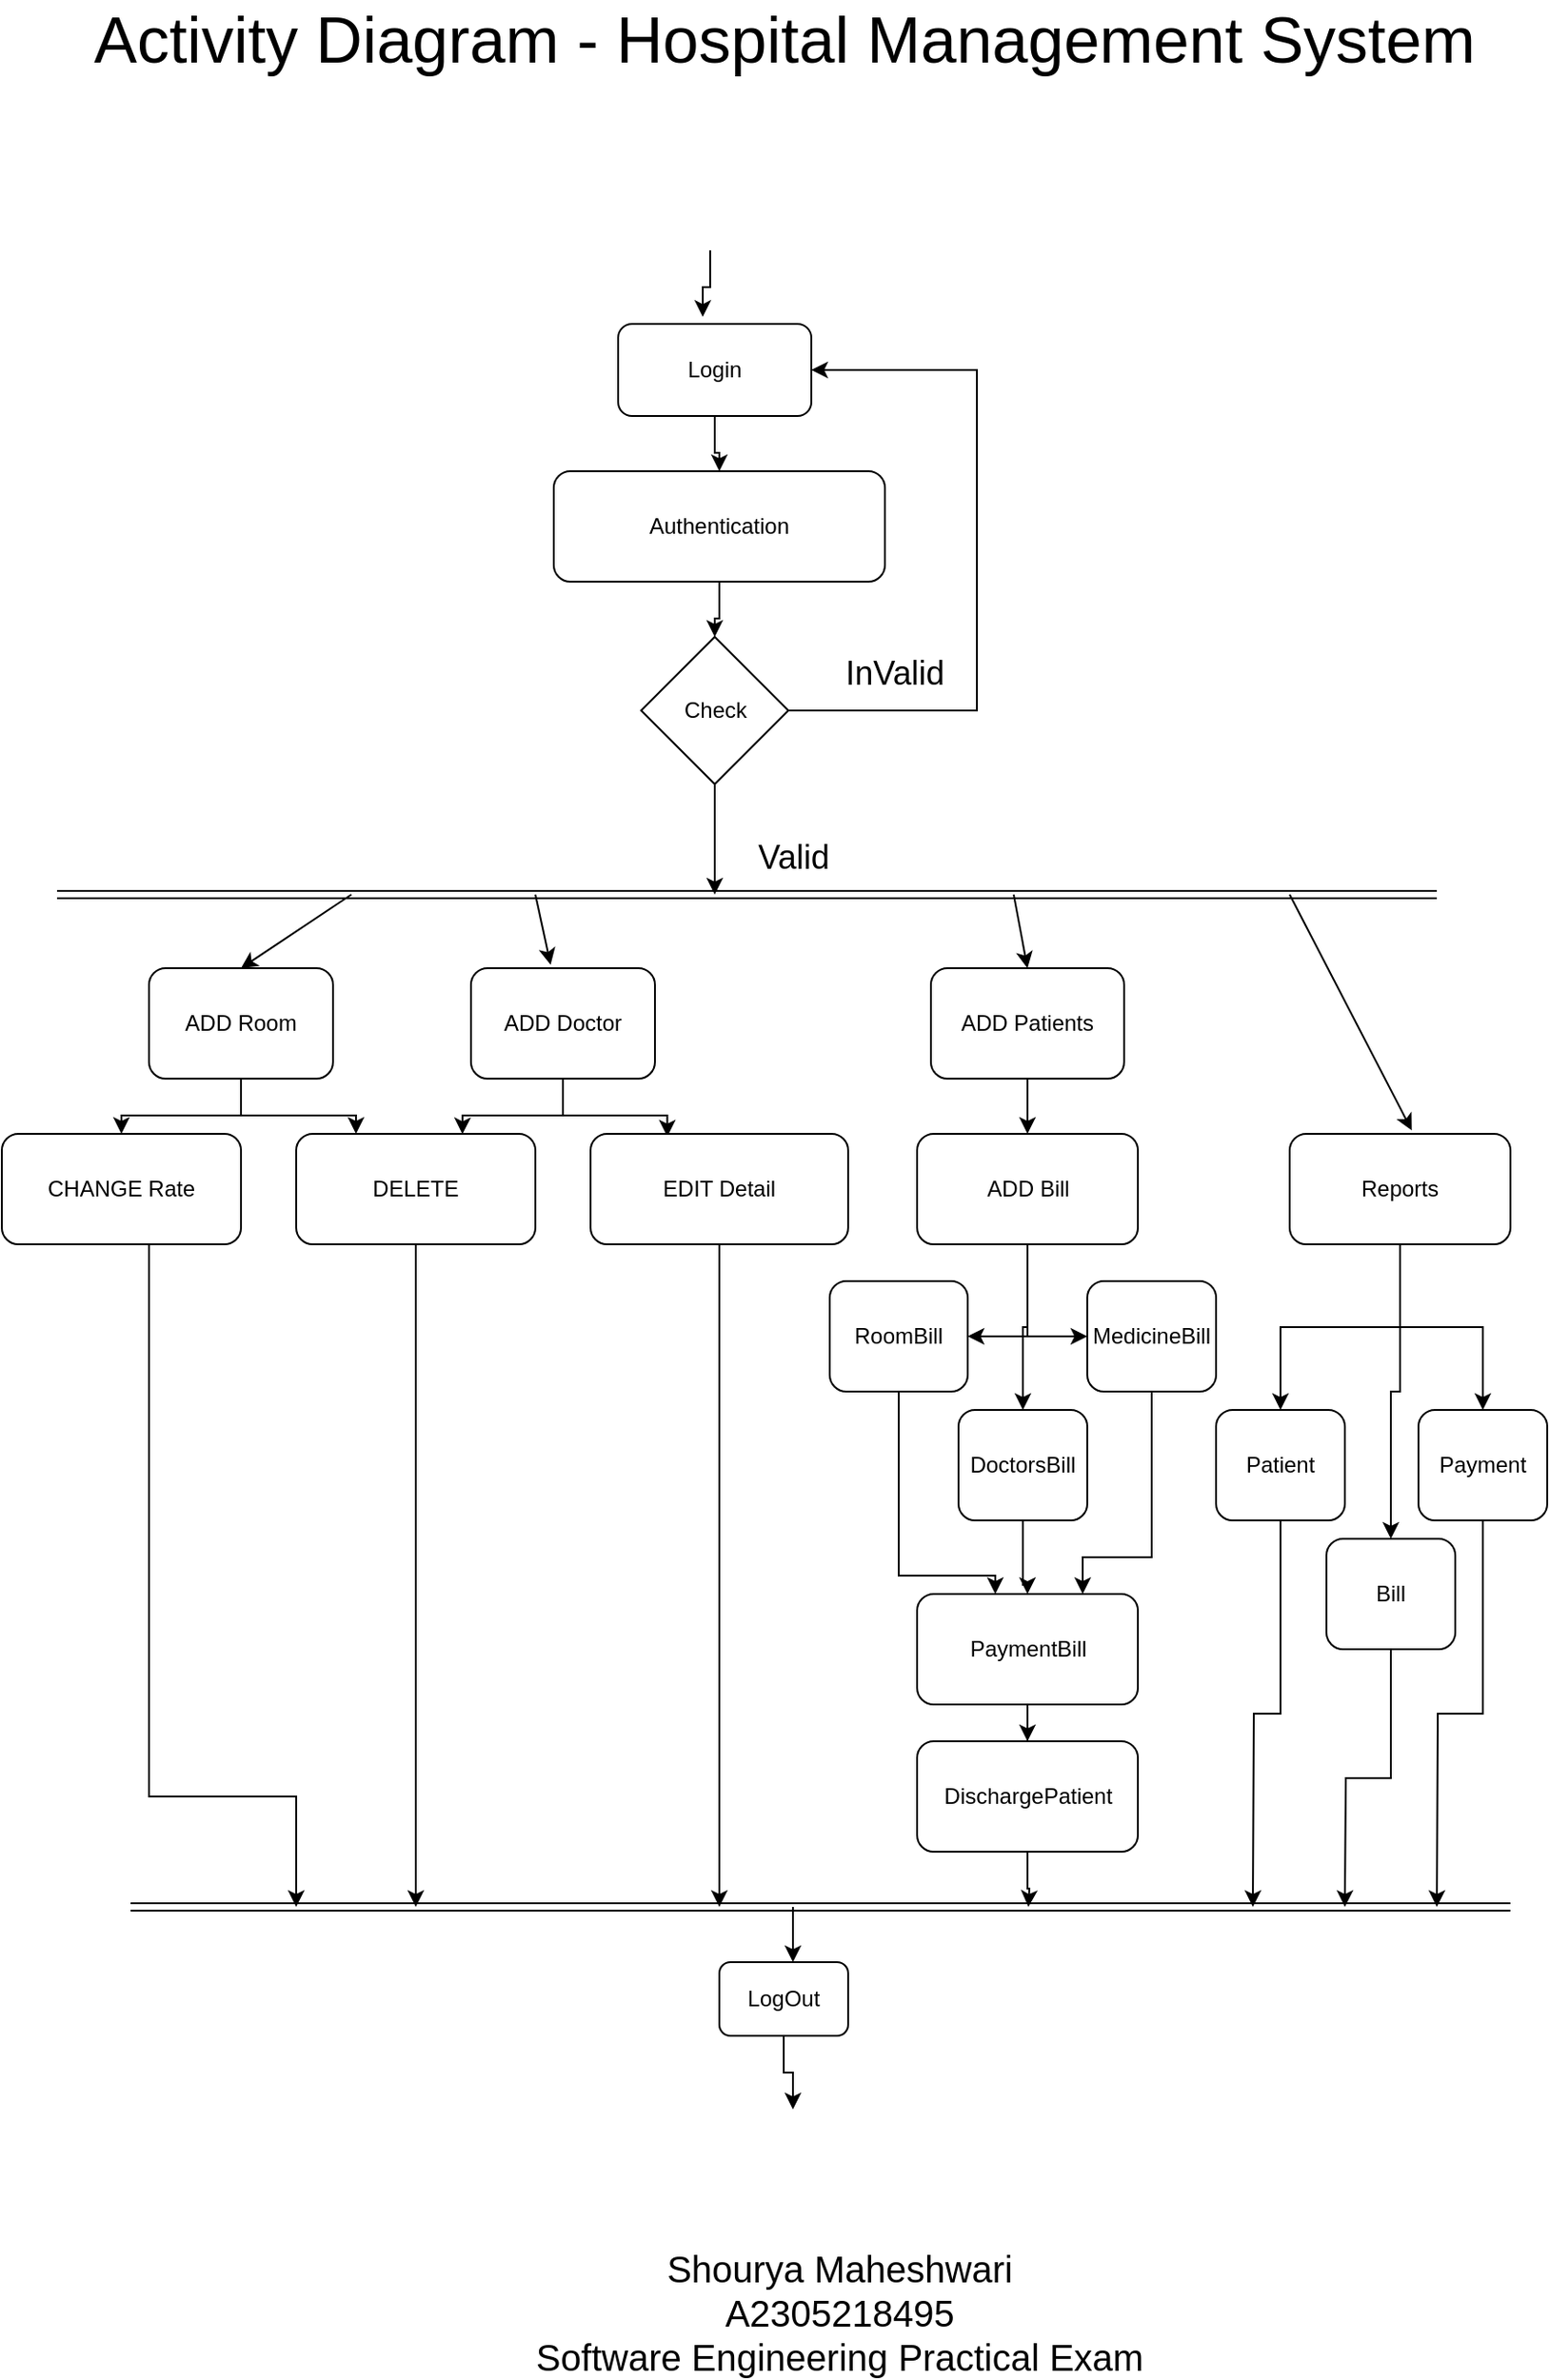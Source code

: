 <mxfile version="14.6.13" type="github">
  <diagram id="VlgJWXHjnkdOSfZhmLRd" name="Page-1">
    <mxGraphModel dx="1483" dy="783" grid="1" gridSize="10" guides="1" tooltips="1" connect="1" arrows="1" fold="1" page="1" pageScale="1" pageWidth="850" pageHeight="1100" math="0" shadow="0">
      <root>
        <mxCell id="0" />
        <mxCell id="1" parent="0" />
        <mxCell id="HFrr8dKNH874aeNnL6vB-60" style="edgeStyle=orthogonalEdgeStyle;rounded=0;orthogonalLoop=1;jettySize=auto;html=1;entryX=0.438;entryY=-0.077;entryDx=0;entryDy=0;entryPerimeter=0;" edge="1" parent="1" source="HFrr8dKNH874aeNnL6vB-45" target="HFrr8dKNH874aeNnL6vB-46">
          <mxGeometry relative="1" as="geometry" />
        </mxCell>
        <mxCell id="HFrr8dKNH874aeNnL6vB-45" value="" style="shape=image;html=1;verticalAlign=top;verticalLabelPosition=bottom;labelBackgroundColor=#ffffff;imageAspect=0;aspect=fixed;image=https://cdn4.iconfinder.com/data/icons/essential-app-2/16/record-round-circle-dot-128.png" vertex="1" parent="1">
          <mxGeometry x="355" y="100" width="60" height="60" as="geometry" />
        </mxCell>
        <mxCell id="HFrr8dKNH874aeNnL6vB-61" style="edgeStyle=orthogonalEdgeStyle;rounded=0;orthogonalLoop=1;jettySize=auto;html=1;entryX=0.5;entryY=0;entryDx=0;entryDy=0;" edge="1" parent="1" source="HFrr8dKNH874aeNnL6vB-46" target="HFrr8dKNH874aeNnL6vB-47">
          <mxGeometry relative="1" as="geometry" />
        </mxCell>
        <mxCell id="HFrr8dKNH874aeNnL6vB-46" value="Login" style="rounded=1;whiteSpace=wrap;html=1;" vertex="1" parent="1">
          <mxGeometry x="335" y="200" width="105" height="50" as="geometry" />
        </mxCell>
        <mxCell id="HFrr8dKNH874aeNnL6vB-62" style="edgeStyle=orthogonalEdgeStyle;rounded=0;orthogonalLoop=1;jettySize=auto;html=1;entryX=0.5;entryY=0;entryDx=0;entryDy=0;" edge="1" parent="1" source="HFrr8dKNH874aeNnL6vB-47" target="HFrr8dKNH874aeNnL6vB-48">
          <mxGeometry relative="1" as="geometry" />
        </mxCell>
        <mxCell id="HFrr8dKNH874aeNnL6vB-47" value="Authentication" style="rounded=1;whiteSpace=wrap;html=1;" vertex="1" parent="1">
          <mxGeometry x="300" y="280" width="180" height="60" as="geometry" />
        </mxCell>
        <mxCell id="HFrr8dKNH874aeNnL6vB-63" style="edgeStyle=orthogonalEdgeStyle;rounded=0;orthogonalLoop=1;jettySize=auto;html=1;" edge="1" parent="1" source="HFrr8dKNH874aeNnL6vB-48">
          <mxGeometry relative="1" as="geometry">
            <mxPoint x="387.5" y="510.0" as="targetPoint" />
          </mxGeometry>
        </mxCell>
        <mxCell id="HFrr8dKNH874aeNnL6vB-106" style="edgeStyle=orthogonalEdgeStyle;rounded=0;orthogonalLoop=1;jettySize=auto;html=1;entryX=1;entryY=0.5;entryDx=0;entryDy=0;" edge="1" parent="1" source="HFrr8dKNH874aeNnL6vB-48" target="HFrr8dKNH874aeNnL6vB-46">
          <mxGeometry relative="1" as="geometry">
            <Array as="points">
              <mxPoint x="530" y="410" />
              <mxPoint x="530" y="225" />
            </Array>
          </mxGeometry>
        </mxCell>
        <mxCell id="HFrr8dKNH874aeNnL6vB-48" value="Check" style="rhombus;whiteSpace=wrap;html=1;" vertex="1" parent="1">
          <mxGeometry x="347.5" y="370" width="80" height="80" as="geometry" />
        </mxCell>
        <mxCell id="HFrr8dKNH874aeNnL6vB-49" value="" style="shape=link;html=1;" edge="1" parent="1">
          <mxGeometry width="100" relative="1" as="geometry">
            <mxPoint x="30" y="510" as="sourcePoint" />
            <mxPoint x="780" y="510" as="targetPoint" />
          </mxGeometry>
        </mxCell>
        <mxCell id="HFrr8dKNH874aeNnL6vB-69" style="edgeStyle=orthogonalEdgeStyle;rounded=0;orthogonalLoop=1;jettySize=auto;html=1;entryX=0.5;entryY=0;entryDx=0;entryDy=0;" edge="1" parent="1" source="HFrr8dKNH874aeNnL6vB-52" target="HFrr8dKNH874aeNnL6vB-59">
          <mxGeometry relative="1" as="geometry" />
        </mxCell>
        <mxCell id="HFrr8dKNH874aeNnL6vB-70" style="edgeStyle=orthogonalEdgeStyle;rounded=0;orthogonalLoop=1;jettySize=auto;html=1;entryX=0.25;entryY=0;entryDx=0;entryDy=0;" edge="1" parent="1" source="HFrr8dKNH874aeNnL6vB-52" target="HFrr8dKNH874aeNnL6vB-58">
          <mxGeometry relative="1" as="geometry" />
        </mxCell>
        <mxCell id="HFrr8dKNH874aeNnL6vB-52" value="ADD Room" style="rounded=1;whiteSpace=wrap;html=1;" vertex="1" parent="1">
          <mxGeometry x="80" y="550" width="100" height="60" as="geometry" />
        </mxCell>
        <mxCell id="HFrr8dKNH874aeNnL6vB-71" style="edgeStyle=orthogonalEdgeStyle;rounded=0;orthogonalLoop=1;jettySize=auto;html=1;entryX=0.695;entryY=0.003;entryDx=0;entryDy=0;entryPerimeter=0;" edge="1" parent="1" source="HFrr8dKNH874aeNnL6vB-53" target="HFrr8dKNH874aeNnL6vB-58">
          <mxGeometry relative="1" as="geometry" />
        </mxCell>
        <mxCell id="HFrr8dKNH874aeNnL6vB-72" style="edgeStyle=orthogonalEdgeStyle;rounded=0;orthogonalLoop=1;jettySize=auto;html=1;entryX=0.298;entryY=0.025;entryDx=0;entryDy=0;entryPerimeter=0;" edge="1" parent="1" source="HFrr8dKNH874aeNnL6vB-53" target="HFrr8dKNH874aeNnL6vB-56">
          <mxGeometry relative="1" as="geometry" />
        </mxCell>
        <mxCell id="HFrr8dKNH874aeNnL6vB-53" value="ADD Doctor" style="rounded=1;whiteSpace=wrap;html=1;" vertex="1" parent="1">
          <mxGeometry x="255" y="550" width="100" height="60" as="geometry" />
        </mxCell>
        <mxCell id="HFrr8dKNH874aeNnL6vB-73" style="edgeStyle=orthogonalEdgeStyle;rounded=0;orthogonalLoop=1;jettySize=auto;html=1;" edge="1" parent="1" source="HFrr8dKNH874aeNnL6vB-54" target="HFrr8dKNH874aeNnL6vB-55">
          <mxGeometry relative="1" as="geometry" />
        </mxCell>
        <mxCell id="HFrr8dKNH874aeNnL6vB-54" value="ADD Patients" style="rounded=1;whiteSpace=wrap;html=1;" vertex="1" parent="1">
          <mxGeometry x="505" y="550" width="105" height="60" as="geometry" />
        </mxCell>
        <mxCell id="HFrr8dKNH874aeNnL6vB-83" style="edgeStyle=orthogonalEdgeStyle;rounded=0;orthogonalLoop=1;jettySize=auto;html=1;entryX=1;entryY=0.5;entryDx=0;entryDy=0;" edge="1" parent="1" source="HFrr8dKNH874aeNnL6vB-55" target="HFrr8dKNH874aeNnL6vB-77">
          <mxGeometry relative="1" as="geometry" />
        </mxCell>
        <mxCell id="HFrr8dKNH874aeNnL6vB-84" style="edgeStyle=orthogonalEdgeStyle;rounded=0;orthogonalLoop=1;jettySize=auto;html=1;entryX=0;entryY=0.5;entryDx=0;entryDy=0;" edge="1" parent="1" source="HFrr8dKNH874aeNnL6vB-55" target="HFrr8dKNH874aeNnL6vB-76">
          <mxGeometry relative="1" as="geometry" />
        </mxCell>
        <mxCell id="HFrr8dKNH874aeNnL6vB-85" style="edgeStyle=orthogonalEdgeStyle;rounded=0;orthogonalLoop=1;jettySize=auto;html=1;entryX=0.5;entryY=0;entryDx=0;entryDy=0;" edge="1" parent="1" source="HFrr8dKNH874aeNnL6vB-55" target="HFrr8dKNH874aeNnL6vB-75">
          <mxGeometry relative="1" as="geometry" />
        </mxCell>
        <mxCell id="HFrr8dKNH874aeNnL6vB-55" value="ADD Bill" style="rounded=1;whiteSpace=wrap;html=1;" vertex="1" parent="1">
          <mxGeometry x="497.5" y="640" width="120" height="60" as="geometry" />
        </mxCell>
        <mxCell id="HFrr8dKNH874aeNnL6vB-97" style="edgeStyle=orthogonalEdgeStyle;rounded=0;orthogonalLoop=1;jettySize=auto;html=1;" edge="1" parent="1" source="HFrr8dKNH874aeNnL6vB-56">
          <mxGeometry relative="1" as="geometry">
            <mxPoint x="390" y="1060" as="targetPoint" />
          </mxGeometry>
        </mxCell>
        <mxCell id="HFrr8dKNH874aeNnL6vB-56" value="EDIT Detail" style="rounded=1;whiteSpace=wrap;html=1;" vertex="1" parent="1">
          <mxGeometry x="320" y="640" width="140" height="60" as="geometry" />
        </mxCell>
        <mxCell id="HFrr8dKNH874aeNnL6vB-90" style="edgeStyle=orthogonalEdgeStyle;rounded=0;orthogonalLoop=1;jettySize=auto;html=1;entryX=0.5;entryY=0;entryDx=0;entryDy=0;" edge="1" parent="1" source="HFrr8dKNH874aeNnL6vB-57" target="HFrr8dKNH874aeNnL6vB-80">
          <mxGeometry relative="1" as="geometry" />
        </mxCell>
        <mxCell id="HFrr8dKNH874aeNnL6vB-91" style="edgeStyle=orthogonalEdgeStyle;rounded=0;orthogonalLoop=1;jettySize=auto;html=1;exitX=0.5;exitY=1;exitDx=0;exitDy=0;" edge="1" parent="1" source="HFrr8dKNH874aeNnL6vB-57" target="HFrr8dKNH874aeNnL6vB-82">
          <mxGeometry relative="1" as="geometry" />
        </mxCell>
        <mxCell id="HFrr8dKNH874aeNnL6vB-92" style="edgeStyle=orthogonalEdgeStyle;rounded=0;orthogonalLoop=1;jettySize=auto;html=1;entryX=0.5;entryY=0;entryDx=0;entryDy=0;" edge="1" parent="1" source="HFrr8dKNH874aeNnL6vB-57" target="HFrr8dKNH874aeNnL6vB-81">
          <mxGeometry relative="1" as="geometry" />
        </mxCell>
        <mxCell id="HFrr8dKNH874aeNnL6vB-57" value="Reports" style="rounded=1;whiteSpace=wrap;html=1;" vertex="1" parent="1">
          <mxGeometry x="700" y="640" width="120" height="60" as="geometry" />
        </mxCell>
        <mxCell id="HFrr8dKNH874aeNnL6vB-96" style="edgeStyle=orthogonalEdgeStyle;rounded=0;orthogonalLoop=1;jettySize=auto;html=1;" edge="1" parent="1" source="HFrr8dKNH874aeNnL6vB-58">
          <mxGeometry relative="1" as="geometry">
            <mxPoint x="225" y="1060" as="targetPoint" />
          </mxGeometry>
        </mxCell>
        <mxCell id="HFrr8dKNH874aeNnL6vB-58" value="DELETE" style="rounded=1;whiteSpace=wrap;html=1;" vertex="1" parent="1">
          <mxGeometry x="160" y="640" width="130" height="60" as="geometry" />
        </mxCell>
        <mxCell id="HFrr8dKNH874aeNnL6vB-95" style="edgeStyle=orthogonalEdgeStyle;rounded=0;orthogonalLoop=1;jettySize=auto;html=1;" edge="1" parent="1" source="HFrr8dKNH874aeNnL6vB-59">
          <mxGeometry relative="1" as="geometry">
            <mxPoint x="160" y="1060" as="targetPoint" />
            <Array as="points">
              <mxPoint x="80" y="1000" />
              <mxPoint x="160" y="1000" />
            </Array>
          </mxGeometry>
        </mxCell>
        <mxCell id="HFrr8dKNH874aeNnL6vB-59" value="CHANGE Rate" style="rounded=1;whiteSpace=wrap;html=1;" vertex="1" parent="1">
          <mxGeometry y="640" width="130" height="60" as="geometry" />
        </mxCell>
        <mxCell id="HFrr8dKNH874aeNnL6vB-64" value="" style="endArrow=classic;html=1;entryX=0.5;entryY=0;entryDx=0;entryDy=0;" edge="1" parent="1" target="HFrr8dKNH874aeNnL6vB-52">
          <mxGeometry width="50" height="50" relative="1" as="geometry">
            <mxPoint x="190" y="510" as="sourcePoint" />
            <mxPoint x="240" y="510" as="targetPoint" />
          </mxGeometry>
        </mxCell>
        <mxCell id="HFrr8dKNH874aeNnL6vB-65" value="" style="endArrow=classic;html=1;entryX=0.433;entryY=-0.031;entryDx=0;entryDy=0;entryPerimeter=0;" edge="1" parent="1" target="HFrr8dKNH874aeNnL6vB-53">
          <mxGeometry width="50" height="50" relative="1" as="geometry">
            <mxPoint x="290" y="510" as="sourcePoint" />
            <mxPoint x="140" y="560.0" as="targetPoint" />
          </mxGeometry>
        </mxCell>
        <mxCell id="HFrr8dKNH874aeNnL6vB-66" value="" style="endArrow=classic;html=1;entryX=0.5;entryY=0;entryDx=0;entryDy=0;" edge="1" parent="1" target="HFrr8dKNH874aeNnL6vB-54">
          <mxGeometry width="50" height="50" relative="1" as="geometry">
            <mxPoint x="550" y="510" as="sourcePoint" />
            <mxPoint x="150" y="570.0" as="targetPoint" />
          </mxGeometry>
        </mxCell>
        <mxCell id="HFrr8dKNH874aeNnL6vB-67" value="" style="endArrow=classic;html=1;entryX=0.553;entryY=-0.031;entryDx=0;entryDy=0;entryPerimeter=0;" edge="1" parent="1" target="HFrr8dKNH874aeNnL6vB-57">
          <mxGeometry width="50" height="50" relative="1" as="geometry">
            <mxPoint x="700" y="510" as="sourcePoint" />
            <mxPoint x="567.5" y="560.0" as="targetPoint" />
          </mxGeometry>
        </mxCell>
        <mxCell id="HFrr8dKNH874aeNnL6vB-93" style="edgeStyle=orthogonalEdgeStyle;rounded=0;orthogonalLoop=1;jettySize=auto;html=1;entryX=0.5;entryY=0;entryDx=0;entryDy=0;" edge="1" parent="1" source="HFrr8dKNH874aeNnL6vB-74" target="HFrr8dKNH874aeNnL6vB-89">
          <mxGeometry relative="1" as="geometry" />
        </mxCell>
        <mxCell id="HFrr8dKNH874aeNnL6vB-74" value="PaymentBill" style="rounded=1;whiteSpace=wrap;html=1;" vertex="1" parent="1">
          <mxGeometry x="497.5" y="890" width="120" height="60" as="geometry" />
        </mxCell>
        <mxCell id="HFrr8dKNH874aeNnL6vB-87" style="edgeStyle=orthogonalEdgeStyle;rounded=0;orthogonalLoop=1;jettySize=auto;html=1;entryX=0.5;entryY=0;entryDx=0;entryDy=0;" edge="1" parent="1" source="HFrr8dKNH874aeNnL6vB-75" target="HFrr8dKNH874aeNnL6vB-74">
          <mxGeometry relative="1" as="geometry">
            <Array as="points">
              <mxPoint x="555" y="885" />
              <mxPoint x="558" y="885" />
            </Array>
          </mxGeometry>
        </mxCell>
        <mxCell id="HFrr8dKNH874aeNnL6vB-75" value="DoctorsBill" style="rounded=1;whiteSpace=wrap;html=1;" vertex="1" parent="1">
          <mxGeometry x="520" y="790" width="70" height="60" as="geometry" />
        </mxCell>
        <mxCell id="HFrr8dKNH874aeNnL6vB-88" style="edgeStyle=orthogonalEdgeStyle;rounded=0;orthogonalLoop=1;jettySize=auto;html=1;entryX=0.75;entryY=0;entryDx=0;entryDy=0;" edge="1" parent="1" source="HFrr8dKNH874aeNnL6vB-76" target="HFrr8dKNH874aeNnL6vB-74">
          <mxGeometry relative="1" as="geometry">
            <Array as="points">
              <mxPoint x="625" y="870" />
              <mxPoint x="588" y="870" />
            </Array>
          </mxGeometry>
        </mxCell>
        <mxCell id="HFrr8dKNH874aeNnL6vB-76" value="MedicineBill" style="rounded=1;whiteSpace=wrap;html=1;" vertex="1" parent="1">
          <mxGeometry x="590" y="720" width="70" height="60" as="geometry" />
        </mxCell>
        <mxCell id="HFrr8dKNH874aeNnL6vB-86" style="edgeStyle=orthogonalEdgeStyle;rounded=0;orthogonalLoop=1;jettySize=auto;html=1;" edge="1" parent="1" source="HFrr8dKNH874aeNnL6vB-77" target="HFrr8dKNH874aeNnL6vB-74">
          <mxGeometry relative="1" as="geometry">
            <Array as="points">
              <mxPoint x="488" y="880" />
              <mxPoint x="540" y="880" />
            </Array>
          </mxGeometry>
        </mxCell>
        <mxCell id="HFrr8dKNH874aeNnL6vB-77" value="RoomBill" style="rounded=1;whiteSpace=wrap;html=1;" vertex="1" parent="1">
          <mxGeometry x="450" y="720" width="75" height="60" as="geometry" />
        </mxCell>
        <mxCell id="HFrr8dKNH874aeNnL6vB-99" style="edgeStyle=orthogonalEdgeStyle;rounded=0;orthogonalLoop=1;jettySize=auto;html=1;" edge="1" parent="1" source="HFrr8dKNH874aeNnL6vB-80">
          <mxGeometry relative="1" as="geometry">
            <mxPoint x="680" y="1060" as="targetPoint" />
          </mxGeometry>
        </mxCell>
        <mxCell id="HFrr8dKNH874aeNnL6vB-80" value="Patient" style="rounded=1;whiteSpace=wrap;html=1;" vertex="1" parent="1">
          <mxGeometry x="660" y="790" width="70" height="60" as="geometry" />
        </mxCell>
        <mxCell id="HFrr8dKNH874aeNnL6vB-100" style="edgeStyle=orthogonalEdgeStyle;rounded=0;orthogonalLoop=1;jettySize=auto;html=1;" edge="1" parent="1" source="HFrr8dKNH874aeNnL6vB-81">
          <mxGeometry relative="1" as="geometry">
            <mxPoint x="730" y="1060" as="targetPoint" />
          </mxGeometry>
        </mxCell>
        <mxCell id="HFrr8dKNH874aeNnL6vB-81" value="Bill" style="rounded=1;whiteSpace=wrap;html=1;" vertex="1" parent="1">
          <mxGeometry x="720" y="860" width="70" height="60" as="geometry" />
        </mxCell>
        <mxCell id="HFrr8dKNH874aeNnL6vB-101" style="edgeStyle=orthogonalEdgeStyle;rounded=0;orthogonalLoop=1;jettySize=auto;html=1;" edge="1" parent="1" source="HFrr8dKNH874aeNnL6vB-82">
          <mxGeometry relative="1" as="geometry">
            <mxPoint x="780" y="1060" as="targetPoint" />
          </mxGeometry>
        </mxCell>
        <mxCell id="HFrr8dKNH874aeNnL6vB-82" value="Payment" style="rounded=1;whiteSpace=wrap;html=1;" vertex="1" parent="1">
          <mxGeometry x="770" y="790" width="70" height="60" as="geometry" />
        </mxCell>
        <mxCell id="HFrr8dKNH874aeNnL6vB-98" style="edgeStyle=orthogonalEdgeStyle;rounded=0;orthogonalLoop=1;jettySize=auto;html=1;" edge="1" parent="1" source="HFrr8dKNH874aeNnL6vB-89">
          <mxGeometry relative="1" as="geometry">
            <mxPoint x="558" y="1060" as="targetPoint" />
          </mxGeometry>
        </mxCell>
        <mxCell id="HFrr8dKNH874aeNnL6vB-89" value="DischargePatient" style="rounded=1;whiteSpace=wrap;html=1;" vertex="1" parent="1">
          <mxGeometry x="497.5" y="970" width="120" height="60" as="geometry" />
        </mxCell>
        <mxCell id="HFrr8dKNH874aeNnL6vB-94" value="" style="shape=link;html=1;" edge="1" parent="1">
          <mxGeometry width="100" relative="1" as="geometry">
            <mxPoint x="70" y="1060" as="sourcePoint" />
            <mxPoint x="820" y="1060" as="targetPoint" />
          </mxGeometry>
        </mxCell>
        <mxCell id="HFrr8dKNH874aeNnL6vB-102" value="" style="endArrow=classic;html=1;" edge="1" parent="1">
          <mxGeometry width="50" height="50" relative="1" as="geometry">
            <mxPoint x="430" y="1060" as="sourcePoint" />
            <mxPoint x="430" y="1090" as="targetPoint" />
          </mxGeometry>
        </mxCell>
        <mxCell id="HFrr8dKNH874aeNnL6vB-105" style="edgeStyle=orthogonalEdgeStyle;rounded=0;orthogonalLoop=1;jettySize=auto;html=1;entryX=0.5;entryY=0;entryDx=0;entryDy=0;" edge="1" parent="1" source="HFrr8dKNH874aeNnL6vB-103" target="HFrr8dKNH874aeNnL6vB-104">
          <mxGeometry relative="1" as="geometry" />
        </mxCell>
        <mxCell id="HFrr8dKNH874aeNnL6vB-103" value="LogOut" style="rounded=1;whiteSpace=wrap;html=1;" vertex="1" parent="1">
          <mxGeometry x="390" y="1090" width="70" height="40" as="geometry" />
        </mxCell>
        <mxCell id="HFrr8dKNH874aeNnL6vB-104" value="" style="shape=image;html=1;verticalAlign=top;verticalLabelPosition=bottom;labelBackgroundColor=#ffffff;imageAspect=0;aspect=fixed;image=https://cdn4.iconfinder.com/data/icons/ionicons/512/icon-ios7-circle-filled-128.png" vertex="1" parent="1">
          <mxGeometry x="400" y="1170" width="60" height="60" as="geometry" />
        </mxCell>
        <mxCell id="HFrr8dKNH874aeNnL6vB-107" value="&lt;font style=&quot;font-size: 18px&quot;&gt;Valid&lt;/font&gt;" style="text;html=1;align=center;verticalAlign=middle;resizable=0;points=[];autosize=1;strokeColor=none;" vertex="1" parent="1">
          <mxGeometry x="405" y="480" width="50" height="20" as="geometry" />
        </mxCell>
        <mxCell id="HFrr8dKNH874aeNnL6vB-108" value="&lt;font style=&quot;font-size: 18px&quot;&gt;InValid&lt;/font&gt;" style="text;html=1;align=center;verticalAlign=middle;resizable=0;points=[];autosize=1;strokeColor=none;" vertex="1" parent="1">
          <mxGeometry x="450" y="380" width="70" height="20" as="geometry" />
        </mxCell>
        <mxCell id="HFrr8dKNH874aeNnL6vB-109" value="&lt;font style=&quot;font-size: 35px&quot;&gt;Activity Diagram - Hospital Management System&lt;/font&gt;" style="text;html=1;align=center;verticalAlign=middle;resizable=0;points=[];autosize=1;strokeColor=none;" vertex="1" parent="1">
          <mxGeometry x="40" y="30" width="770" height="30" as="geometry" />
        </mxCell>
        <mxCell id="HFrr8dKNH874aeNnL6vB-110" value="&lt;font style=&quot;font-size: 20px&quot;&gt;Shourya Maheshwari&lt;br&gt;A2305218495&lt;br&gt;Software Engineering Practical Exam&lt;/font&gt;" style="text;html=1;align=center;verticalAlign=middle;resizable=0;points=[];autosize=1;strokeColor=none;" vertex="1" parent="1">
          <mxGeometry x="280" y="1255" width="350" height="50" as="geometry" />
        </mxCell>
      </root>
    </mxGraphModel>
  </diagram>
</mxfile>
